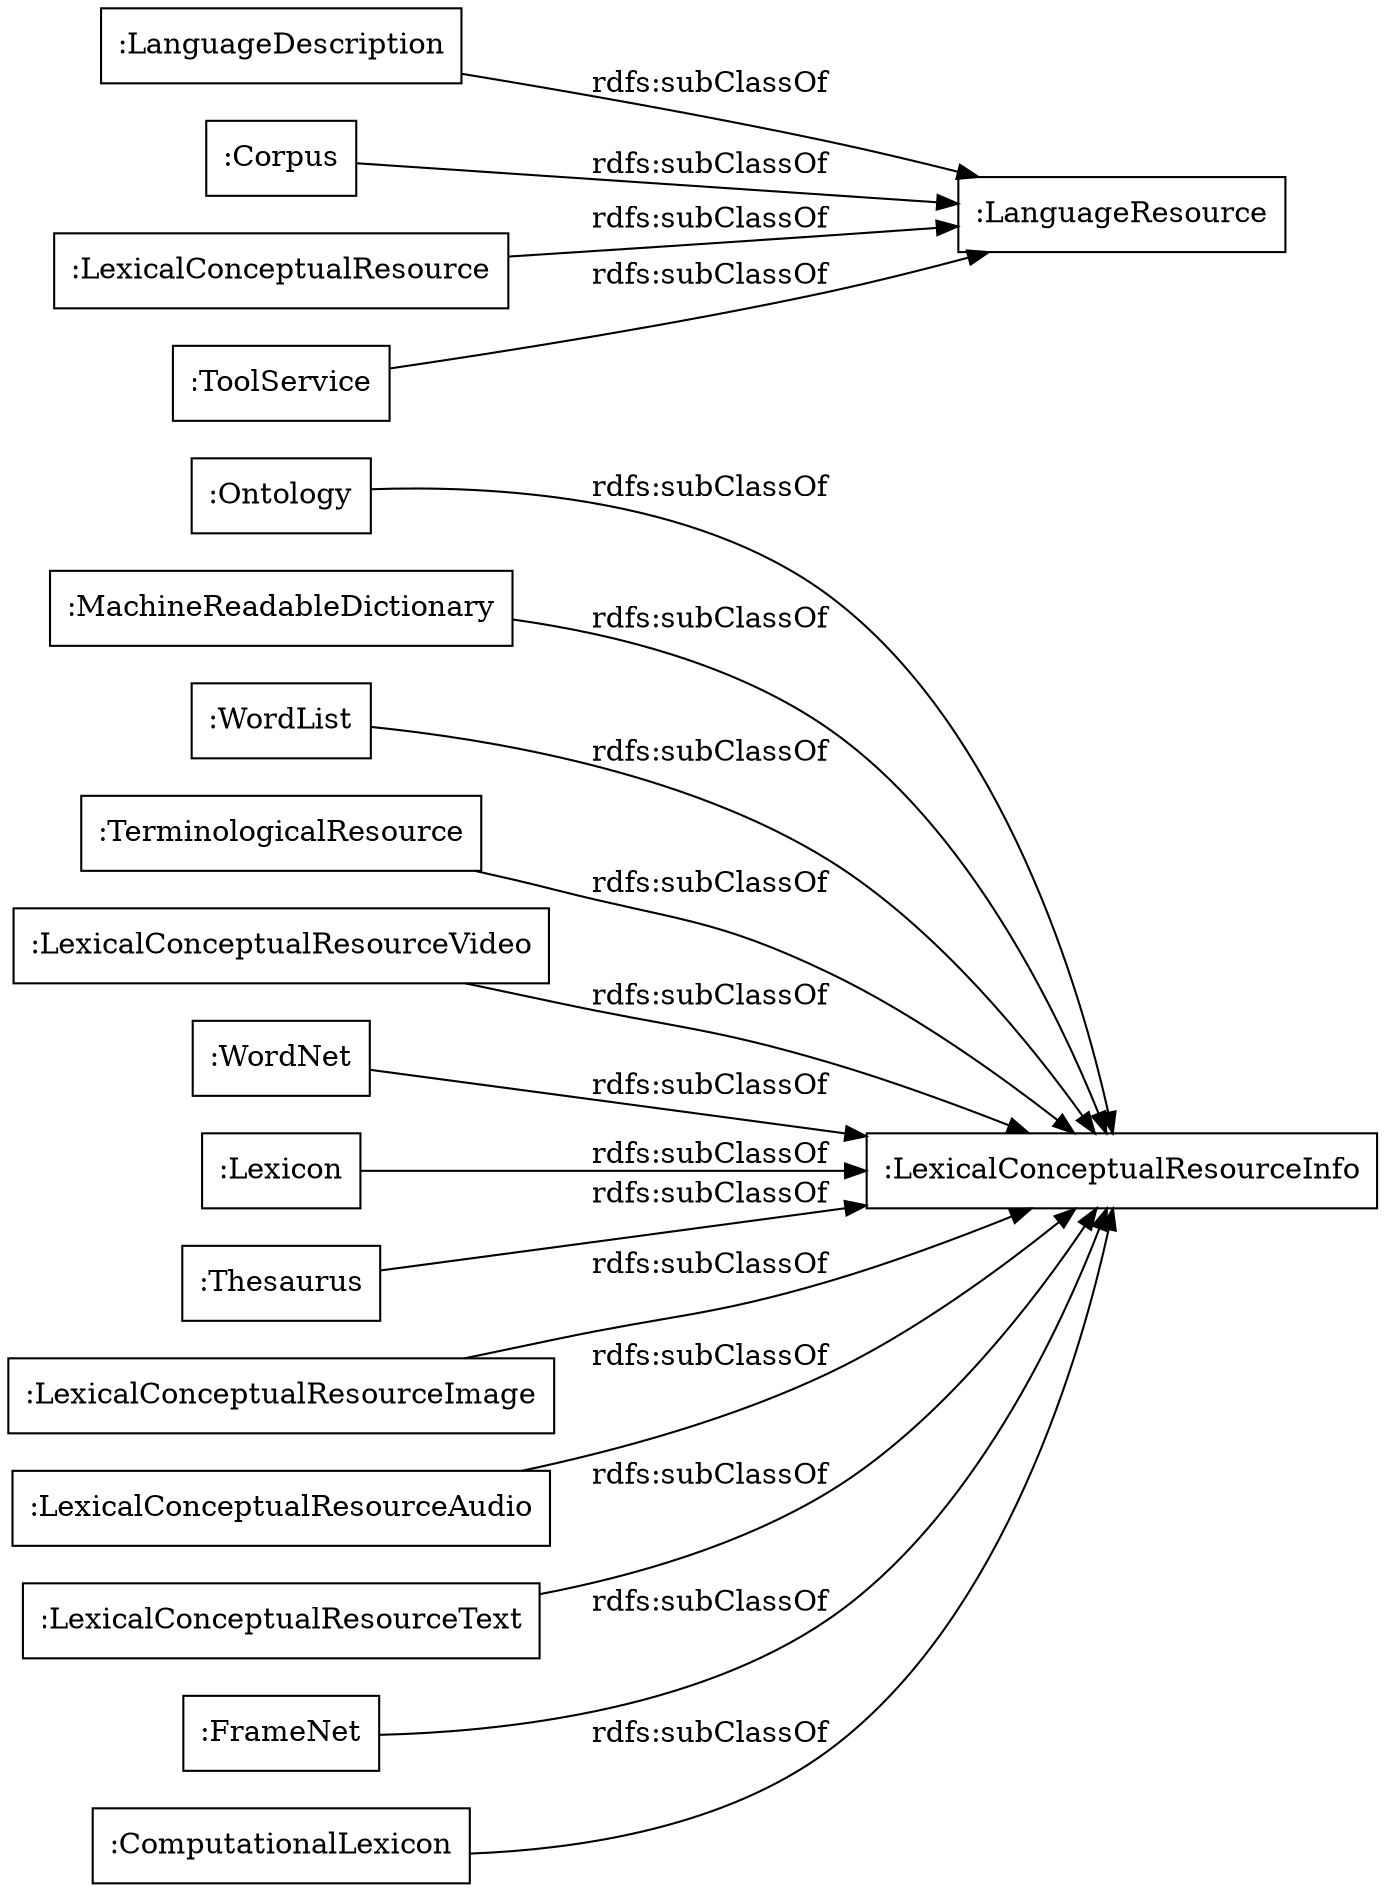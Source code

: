 digraph ar2dtool_diagram { 
rankdir=LR;
size="1000"
node [shape = rectangle, color="black"]; ":Ontology" ":LanguageDescription" ":MachineReadableDictionary" ":WordList" ":LanguageResource" ":TerminologicalResource" ":LexicalConceptualResourceVideo" ":WordNet" ":LexicalConceptualResourceInfo" ":Lexicon" ":Thesaurus" ":LexicalConceptualResourceImage" ":Corpus" ":LexicalConceptualResource" ":LexicalConceptualResourceAudio" ":LexicalConceptualResourceText" ":ToolService" ":FrameNet" ":ComputationalLexicon" ; /*classes style*/
	":LexicalConceptualResourceVideo" -> ":LexicalConceptualResourceInfo" [ label = "rdfs:subClassOf" ];
	":Thesaurus" -> ":LexicalConceptualResourceInfo" [ label = "rdfs:subClassOf" ];
	":LexicalConceptualResourceText" -> ":LexicalConceptualResourceInfo" [ label = "rdfs:subClassOf" ];
	":MachineReadableDictionary" -> ":LexicalConceptualResourceInfo" [ label = "rdfs:subClassOf" ];
	":LanguageDescription" -> ":LanguageResource" [ label = "rdfs:subClassOf" ];
	":WordNet" -> ":LexicalConceptualResourceInfo" [ label = "rdfs:subClassOf" ];
	":WordList" -> ":LexicalConceptualResourceInfo" [ label = "rdfs:subClassOf" ];
	":Corpus" -> ":LanguageResource" [ label = "rdfs:subClassOf" ];
	":LexicalConceptualResource" -> ":LanguageResource" [ label = "rdfs:subClassOf" ];
	":Lexicon" -> ":LexicalConceptualResourceInfo" [ label = "rdfs:subClassOf" ];
	":TerminologicalResource" -> ":LexicalConceptualResourceInfo" [ label = "rdfs:subClassOf" ];
	":Ontology" -> ":LexicalConceptualResourceInfo" [ label = "rdfs:subClassOf" ];
	":FrameNet" -> ":LexicalConceptualResourceInfo" [ label = "rdfs:subClassOf" ];
	":LexicalConceptualResourceAudio" -> ":LexicalConceptualResourceInfo" [ label = "rdfs:subClassOf" ];
	":ComputationalLexicon" -> ":LexicalConceptualResourceInfo" [ label = "rdfs:subClassOf" ];
	":LexicalConceptualResourceImage" -> ":LexicalConceptualResourceInfo" [ label = "rdfs:subClassOf" ];
	":ToolService" -> ":LanguageResource" [ label = "rdfs:subClassOf" ];

}

